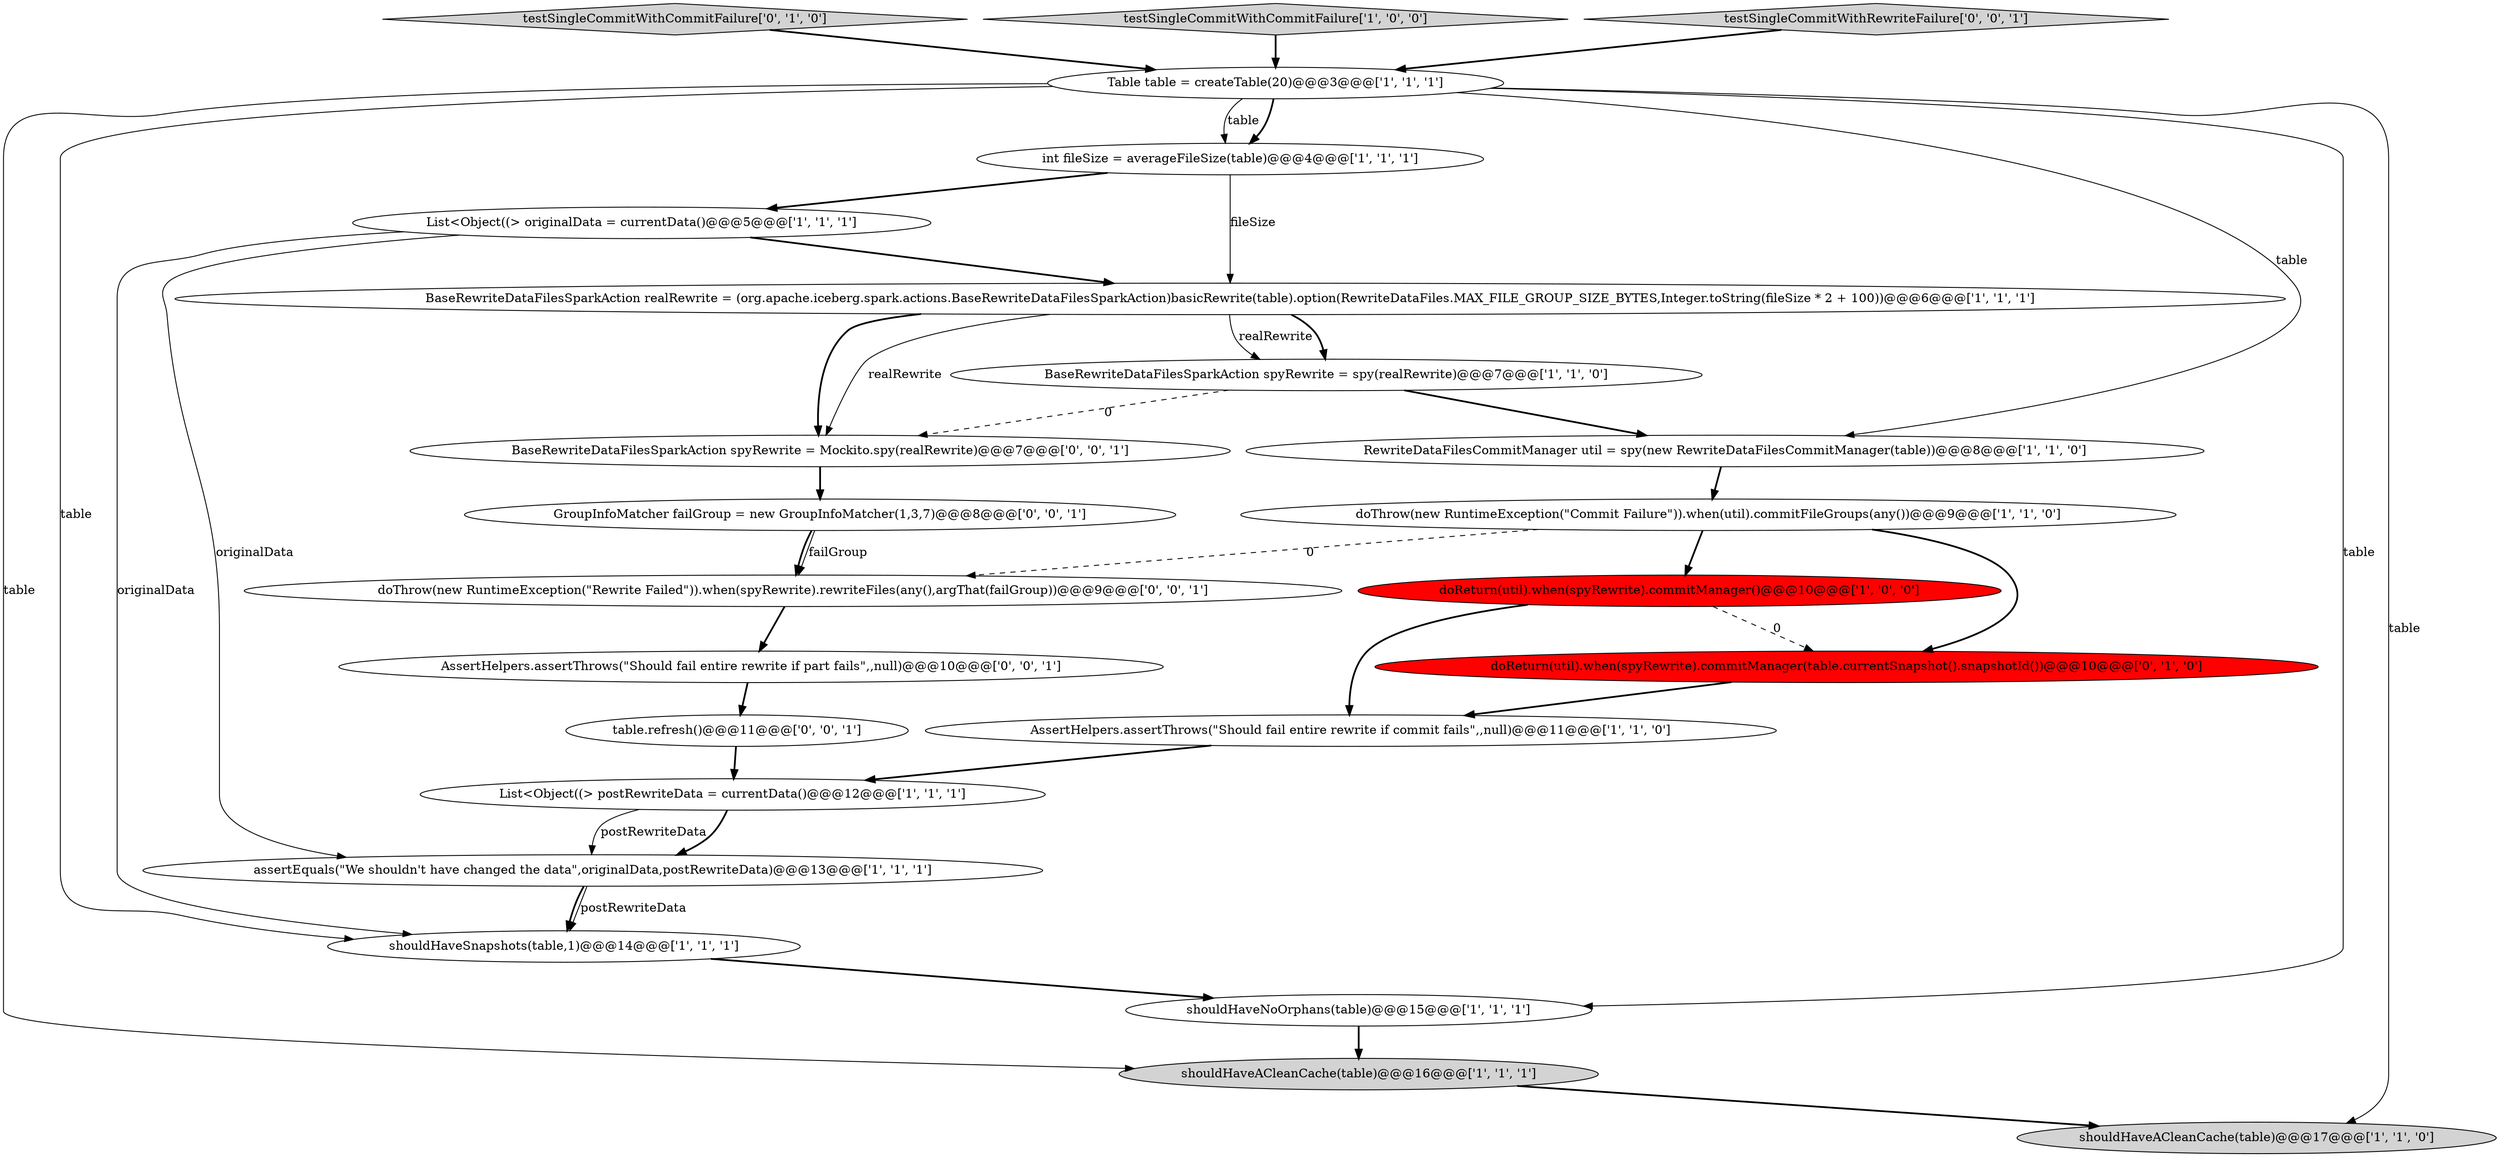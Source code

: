 digraph {
16 [style = filled, label = "testSingleCommitWithCommitFailure['0', '1', '0']", fillcolor = lightgray, shape = diamond image = "AAA0AAABBB2BBB"];
3 [style = filled, label = "AssertHelpers.assertThrows(\"Should fail entire rewrite if commit fails\",,null)@@@11@@@['1', '1', '0']", fillcolor = white, shape = ellipse image = "AAA0AAABBB1BBB"];
6 [style = filled, label = "int fileSize = averageFileSize(table)@@@4@@@['1', '1', '1']", fillcolor = white, shape = ellipse image = "AAA0AAABBB1BBB"];
4 [style = filled, label = "List<Object((> postRewriteData = currentData()@@@12@@@['1', '1', '1']", fillcolor = white, shape = ellipse image = "AAA0AAABBB1BBB"];
0 [style = filled, label = "doReturn(util).when(spyRewrite).commitManager()@@@10@@@['1', '0', '0']", fillcolor = red, shape = ellipse image = "AAA1AAABBB1BBB"];
5 [style = filled, label = "RewriteDataFilesCommitManager util = spy(new RewriteDataFilesCommitManager(table))@@@8@@@['1', '1', '0']", fillcolor = white, shape = ellipse image = "AAA0AAABBB1BBB"];
14 [style = filled, label = "BaseRewriteDataFilesSparkAction realRewrite = (org.apache.iceberg.spark.actions.BaseRewriteDataFilesSparkAction)basicRewrite(table).option(RewriteDataFiles.MAX_FILE_GROUP_SIZE_BYTES,Integer.toString(fileSize * 2 + 100))@@@6@@@['1', '1', '1']", fillcolor = white, shape = ellipse image = "AAA0AAABBB1BBB"];
20 [style = filled, label = "GroupInfoMatcher failGroup = new GroupInfoMatcher(1,3,7)@@@8@@@['0', '0', '1']", fillcolor = white, shape = ellipse image = "AAA0AAABBB3BBB"];
13 [style = filled, label = "testSingleCommitWithCommitFailure['1', '0', '0']", fillcolor = lightgray, shape = diamond image = "AAA0AAABBB1BBB"];
9 [style = filled, label = "List<Object((> originalData = currentData()@@@5@@@['1', '1', '1']", fillcolor = white, shape = ellipse image = "AAA0AAABBB1BBB"];
23 [style = filled, label = "doThrow(new RuntimeException(\"Rewrite Failed\")).when(spyRewrite).rewriteFiles(any(),argThat(failGroup))@@@9@@@['0', '0', '1']", fillcolor = white, shape = ellipse image = "AAA0AAABBB3BBB"];
18 [style = filled, label = "table.refresh()@@@11@@@['0', '0', '1']", fillcolor = white, shape = ellipse image = "AAA0AAABBB3BBB"];
10 [style = filled, label = "shouldHaveNoOrphans(table)@@@15@@@['1', '1', '1']", fillcolor = white, shape = ellipse image = "AAA0AAABBB1BBB"];
15 [style = filled, label = "shouldHaveACleanCache(table)@@@16@@@['1', '1', '1']", fillcolor = lightgray, shape = ellipse image = "AAA0AAABBB1BBB"];
8 [style = filled, label = "Table table = createTable(20)@@@3@@@['1', '1', '1']", fillcolor = white, shape = ellipse image = "AAA0AAABBB1BBB"];
11 [style = filled, label = "doThrow(new RuntimeException(\"Commit Failure\")).when(util).commitFileGroups(any())@@@9@@@['1', '1', '0']", fillcolor = white, shape = ellipse image = "AAA0AAABBB1BBB"];
1 [style = filled, label = "assertEquals(\"We shouldn't have changed the data\",originalData,postRewriteData)@@@13@@@['1', '1', '1']", fillcolor = white, shape = ellipse image = "AAA0AAABBB1BBB"];
2 [style = filled, label = "shouldHaveSnapshots(table,1)@@@14@@@['1', '1', '1']", fillcolor = white, shape = ellipse image = "AAA0AAABBB1BBB"];
12 [style = filled, label = "shouldHaveACleanCache(table)@@@17@@@['1', '1', '0']", fillcolor = lightgray, shape = ellipse image = "AAA0AAABBB1BBB"];
17 [style = filled, label = "doReturn(util).when(spyRewrite).commitManager(table.currentSnapshot().snapshotId())@@@10@@@['0', '1', '0']", fillcolor = red, shape = ellipse image = "AAA1AAABBB2BBB"];
19 [style = filled, label = "BaseRewriteDataFilesSparkAction spyRewrite = Mockito.spy(realRewrite)@@@7@@@['0', '0', '1']", fillcolor = white, shape = ellipse image = "AAA0AAABBB3BBB"];
7 [style = filled, label = "BaseRewriteDataFilesSparkAction spyRewrite = spy(realRewrite)@@@7@@@['1', '1', '0']", fillcolor = white, shape = ellipse image = "AAA0AAABBB1BBB"];
21 [style = filled, label = "AssertHelpers.assertThrows(\"Should fail entire rewrite if part fails\",,null)@@@10@@@['0', '0', '1']", fillcolor = white, shape = ellipse image = "AAA0AAABBB3BBB"];
22 [style = filled, label = "testSingleCommitWithRewriteFailure['0', '0', '1']", fillcolor = lightgray, shape = diamond image = "AAA0AAABBB3BBB"];
0->3 [style = bold, label=""];
10->15 [style = bold, label=""];
14->7 [style = solid, label="realRewrite"];
16->8 [style = bold, label=""];
20->23 [style = solid, label="failGroup"];
6->14 [style = solid, label="fileSize"];
19->20 [style = bold, label=""];
8->2 [style = solid, label="table"];
14->19 [style = bold, label=""];
11->23 [style = dashed, label="0"];
8->10 [style = solid, label="table"];
8->6 [style = bold, label=""];
8->6 [style = solid, label="table"];
1->2 [style = solid, label="postRewriteData"];
8->15 [style = solid, label="table"];
2->10 [style = bold, label=""];
0->17 [style = dashed, label="0"];
3->4 [style = bold, label=""];
21->18 [style = bold, label=""];
4->1 [style = solid, label="postRewriteData"];
14->7 [style = bold, label=""];
22->8 [style = bold, label=""];
7->5 [style = bold, label=""];
11->0 [style = bold, label=""];
20->23 [style = bold, label=""];
18->4 [style = bold, label=""];
23->21 [style = bold, label=""];
7->19 [style = dashed, label="0"];
9->1 [style = solid, label="originalData"];
14->19 [style = solid, label="realRewrite"];
9->14 [style = bold, label=""];
17->3 [style = bold, label=""];
8->5 [style = solid, label="table"];
8->12 [style = solid, label="table"];
11->17 [style = bold, label=""];
5->11 [style = bold, label=""];
4->1 [style = bold, label=""];
1->2 [style = bold, label=""];
15->12 [style = bold, label=""];
6->9 [style = bold, label=""];
13->8 [style = bold, label=""];
9->2 [style = solid, label="originalData"];
}
